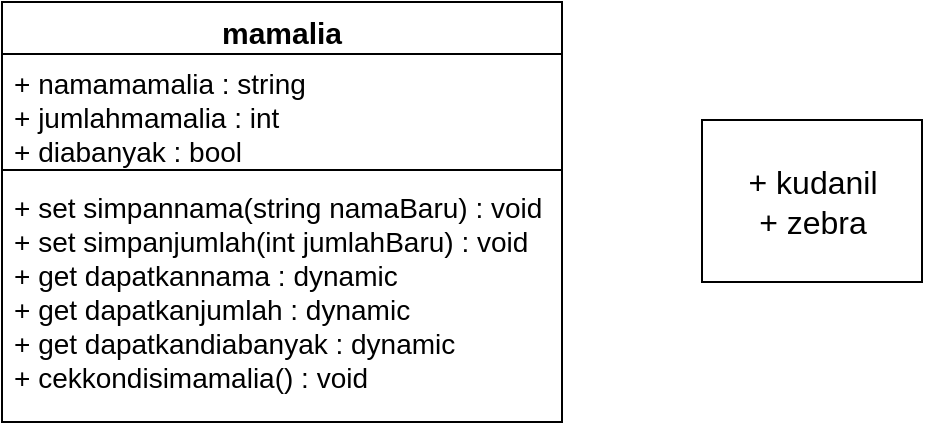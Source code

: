 <mxfile version="20.5.0" type="github">
  <diagram id="C5RBs43oDa-KdzZeNtuy" name="Page-1">
    <mxGraphModel dx="823" dy="493" grid="1" gridSize="10" guides="1" tooltips="1" connect="1" arrows="1" fold="1" page="1" pageScale="1" pageWidth="827" pageHeight="1169" math="0" shadow="0">
      <root>
        <mxCell id="WIyWlLk6GJQsqaUBKTNV-0" />
        <mxCell id="WIyWlLk6GJQsqaUBKTNV-1" parent="WIyWlLk6GJQsqaUBKTNV-0" />
        <mxCell id="y0NJwMAcrgQC9P-ZFaWn-0" value="mamalia" style="swimlane;fontStyle=1;align=center;verticalAlign=top;childLayout=stackLayout;horizontal=1;startSize=26;horizontalStack=0;resizeParent=1;resizeParentMax=0;resizeLast=0;collapsible=1;marginBottom=0;fontSize=15;" vertex="1" parent="WIyWlLk6GJQsqaUBKTNV-1">
          <mxGeometry x="230" y="220" width="280" height="210" as="geometry">
            <mxRectangle x="320" y="231" width="90" height="30" as="alternateBounds" />
          </mxGeometry>
        </mxCell>
        <mxCell id="y0NJwMAcrgQC9P-ZFaWn-1" value="+ namamamalia : string&#xa;+ jumlahmamalia : int&#xa;+ diabanyak : bool" style="text;strokeColor=none;fillColor=none;align=left;verticalAlign=top;spacingLeft=4;spacingRight=4;overflow=hidden;rotatable=0;points=[[0,0.5],[1,0.5]];portConstraint=eastwest;fontSize=14;" vertex="1" parent="y0NJwMAcrgQC9P-ZFaWn-0">
          <mxGeometry y="26" width="280" height="54" as="geometry" />
        </mxCell>
        <mxCell id="y0NJwMAcrgQC9P-ZFaWn-2" value="" style="line;strokeWidth=1;fillColor=none;align=left;verticalAlign=middle;spacingTop=-1;spacingLeft=3;spacingRight=3;rotatable=0;labelPosition=right;points=[];portConstraint=eastwest;strokeColor=inherit;" vertex="1" parent="y0NJwMAcrgQC9P-ZFaWn-0">
          <mxGeometry y="80" width="280" height="8" as="geometry" />
        </mxCell>
        <mxCell id="y0NJwMAcrgQC9P-ZFaWn-3" value="+ set simpannama(string namaBaru) : void&#xa;+ set simpanjumlah(int jumlahBaru) : void&#xa;+ get dapatkannama : dynamic&#xa;+ get dapatkanjumlah : dynamic&#xa;+ get dapatkandiabanyak : dynamic&#xa;+ cekkondisimamalia() : void" style="text;strokeColor=none;fillColor=none;align=left;verticalAlign=top;spacingLeft=4;spacingRight=4;overflow=hidden;rotatable=0;points=[[0,0.5],[1,0.5]];portConstraint=eastwest;fontSize=14;" vertex="1" parent="y0NJwMAcrgQC9P-ZFaWn-0">
          <mxGeometry y="88" width="280" height="122" as="geometry" />
        </mxCell>
        <mxCell id="y0NJwMAcrgQC9P-ZFaWn-27" value="+ kudanil&lt;br&gt;+ zebra" style="html=1;align=center;fontSize=16;" vertex="1" parent="WIyWlLk6GJQsqaUBKTNV-1">
          <mxGeometry x="580" y="279" width="110" height="81" as="geometry" />
        </mxCell>
      </root>
    </mxGraphModel>
  </diagram>
</mxfile>
